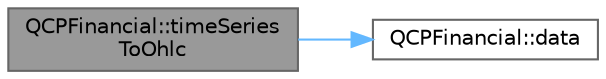 digraph "QCPFinancial::timeSeriesToOhlc"
{
 // LATEX_PDF_SIZE
  bgcolor="transparent";
  edge [fontname=Helvetica,fontsize=10,labelfontname=Helvetica,labelfontsize=10];
  node [fontname=Helvetica,fontsize=10,shape=box,height=0.2,width=0.4];
  rankdir="LR";
  Node1 [label="QCPFinancial::timeSeries\lToOhlc",height=0.2,width=0.4,color="gray40", fillcolor="grey60", style="filled", fontcolor="black",tooltip=" "];
  Node1 -> Node2 [color="steelblue1",style="solid"];
  Node2 [label="QCPFinancial::data",height=0.2,width=0.4,color="grey40", fillcolor="white", style="filled",URL="$class_q_c_p_financial.html#aec3f666271cf48bd7b87d84fe3f8c074",tooltip=" "];
}
